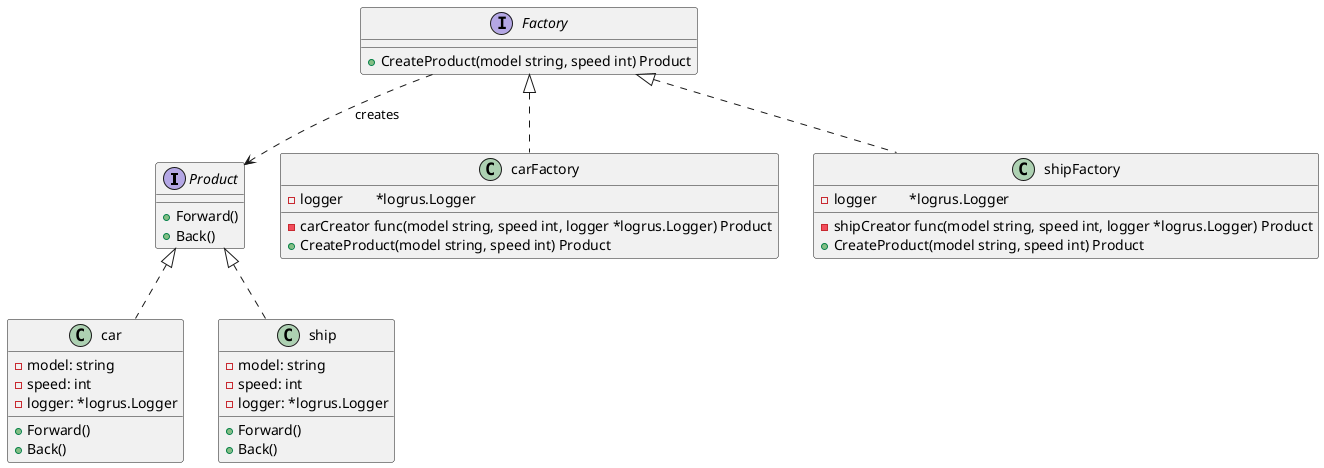 @startuml
'https://plantuml.com/class-diagram

interface Product {
	+Forward()
	+Back()
}

class car {
    -model: string
    -speed: int
    -logger: *logrus.Logger
    +Forward()
    +Back()
}

class car implements Product

class ship {
    -model: string
    -speed: int
    -logger: *logrus.Logger
    +Forward()
    +Back()
}

class ship implements Product

interface Factory {
	+CreateProduct(model string, speed int) Product
}

class carFactory {
	-carCreator func(model string, speed int, logger *logrus.Logger) Product
	-logger         *logrus.Logger
	+CreateProduct(model string, speed int) Product
}

class shipFactory {
	-shipCreator func(model string, speed int, logger *logrus.Logger) Product
	-logger         *logrus.Logger
	+CreateProduct(model string, speed int) Product
}

class carFactory implements Factory
class shipFactory implements Factory

Factory ..> Product : creates

@enduml

